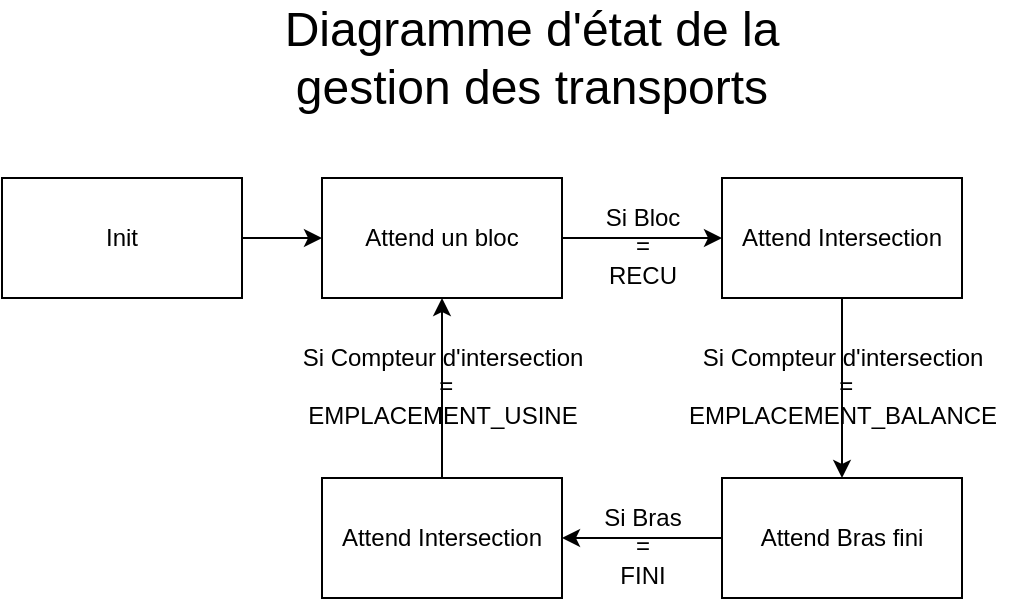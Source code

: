 <mxfile version="12.2.3" type="device" pages="1"><diagram id="sYX-bzhO-TWfU4nxEmEa" name="Page-1"><mxGraphModel dx="971" dy="482" grid="1" gridSize="10" guides="1" tooltips="1" connect="1" arrows="1" fold="1" page="1" pageScale="1" pageWidth="827" pageHeight="1169" math="0" shadow="0"><root><mxCell id="0"/><mxCell id="1" parent="0"/><mxCell id="5vWfQKP119RBizsLz4MC-22" style="edgeStyle=orthogonalEdgeStyle;rounded=0;orthogonalLoop=1;jettySize=auto;html=1;exitX=0.5;exitY=1;exitDx=0;exitDy=0;entryX=0.5;entryY=0;entryDx=0;entryDy=0;" edge="1" parent="1" source="5vWfQKP119RBizsLz4MC-1" target="5vWfQKP119RBizsLz4MC-13"><mxGeometry relative="1" as="geometry"/></mxCell><mxCell id="5vWfQKP119RBizsLz4MC-1" value="Attend Intersection" style="rounded=0;whiteSpace=wrap;html=1;" vertex="1" parent="1"><mxGeometry x="480" y="130" width="120" height="60" as="geometry"/></mxCell><mxCell id="5vWfQKP119RBizsLz4MC-23" style="edgeStyle=orthogonalEdgeStyle;rounded=0;orthogonalLoop=1;jettySize=auto;html=1;exitX=1;exitY=0.5;exitDx=0;exitDy=0;entryX=0;entryY=0.5;entryDx=0;entryDy=0;" edge="1" parent="1" source="5vWfQKP119RBizsLz4MC-3" target="5vWfQKP119RBizsLz4MC-4"><mxGeometry relative="1" as="geometry"/></mxCell><mxCell id="5vWfQKP119RBizsLz4MC-3" value="Init" style="rounded=0;whiteSpace=wrap;html=1;" vertex="1" parent="1"><mxGeometry x="120" y="130" width="120" height="60" as="geometry"/></mxCell><mxCell id="5vWfQKP119RBizsLz4MC-12" style="edgeStyle=orthogonalEdgeStyle;rounded=0;orthogonalLoop=1;jettySize=auto;html=1;exitX=1;exitY=0.5;exitDx=0;exitDy=0;entryX=0;entryY=0.5;entryDx=0;entryDy=0;" edge="1" parent="1" source="5vWfQKP119RBizsLz4MC-4" target="5vWfQKP119RBizsLz4MC-1"><mxGeometry relative="1" as="geometry"/></mxCell><mxCell id="5vWfQKP119RBizsLz4MC-4" value="Attend un bloc" style="rounded=0;whiteSpace=wrap;html=1;" vertex="1" parent="1"><mxGeometry x="280" y="130" width="120" height="60" as="geometry"/></mxCell><mxCell id="5vWfQKP119RBizsLz4MC-8" value="Si Bloc&lt;br&gt;=&lt;br&gt;RECU" style="text;html=1;resizable=0;points=[];autosize=1;align=center;verticalAlign=top;spacingTop=-4;" vertex="1" parent="1"><mxGeometry x="415" y="140" width="50" height="40" as="geometry"/></mxCell><mxCell id="5vWfQKP119RBizsLz4MC-18" style="edgeStyle=orthogonalEdgeStyle;rounded=0;orthogonalLoop=1;jettySize=auto;html=1;exitX=0;exitY=0.5;exitDx=0;exitDy=0;entryX=1;entryY=0.5;entryDx=0;entryDy=0;" edge="1" parent="1" source="5vWfQKP119RBizsLz4MC-13" target="5vWfQKP119RBizsLz4MC-17"><mxGeometry relative="1" as="geometry"/></mxCell><mxCell id="5vWfQKP119RBizsLz4MC-13" value="Attend Bras fini" style="rounded=0;whiteSpace=wrap;html=1;" vertex="1" parent="1"><mxGeometry x="480" y="280" width="120" height="60" as="geometry"/></mxCell><mxCell id="5vWfQKP119RBizsLz4MC-15" value="Si Compteur d'intersection&lt;br&gt;&amp;nbsp;=&lt;br&gt;EMPLACEMENT_BALANCE" style="text;html=1;resizable=0;points=[];autosize=1;align=center;verticalAlign=top;spacingTop=-4;" vertex="1" parent="1"><mxGeometry x="455" y="210" width="170" height="40" as="geometry"/></mxCell><mxCell id="5vWfQKP119RBizsLz4MC-20" style="edgeStyle=orthogonalEdgeStyle;rounded=0;orthogonalLoop=1;jettySize=auto;html=1;exitX=0.5;exitY=0;exitDx=0;exitDy=0;entryX=0.5;entryY=1;entryDx=0;entryDy=0;" edge="1" parent="1" source="5vWfQKP119RBizsLz4MC-17" target="5vWfQKP119RBizsLz4MC-4"><mxGeometry relative="1" as="geometry"/></mxCell><mxCell id="5vWfQKP119RBizsLz4MC-17" value="Attend Intersection" style="rounded=0;whiteSpace=wrap;html=1;" vertex="1" parent="1"><mxGeometry x="280" y="280" width="120" height="60" as="geometry"/></mxCell><mxCell id="5vWfQKP119RBizsLz4MC-19" value="Si Bras &lt;br&gt;=&lt;br&gt;FINI" style="text;html=1;resizable=0;points=[];autosize=1;align=center;verticalAlign=top;spacingTop=-4;" vertex="1" parent="1"><mxGeometry x="415" y="290" width="50" height="40" as="geometry"/></mxCell><mxCell id="5vWfQKP119RBizsLz4MC-21" value="Si Compteur d'intersection&lt;br&gt;&amp;nbsp;=&lt;br&gt;EMPLACEMENT_USINE" style="text;html=1;resizable=0;points=[];autosize=1;align=center;verticalAlign=top;spacingTop=-4;" vertex="1" parent="1"><mxGeometry x="260" y="210" width="160" height="40" as="geometry"/></mxCell><mxCell id="5vWfQKP119RBizsLz4MC-24" value="Diagramme d'état de la gestion des transports" style="text;html=1;strokeColor=none;fillColor=none;align=center;verticalAlign=middle;whiteSpace=wrap;rounded=0;fontSize=24;" vertex="1" parent="1"><mxGeometry x="240" y="60" width="290" height="20" as="geometry"/></mxCell></root></mxGraphModel></diagram></mxfile>
